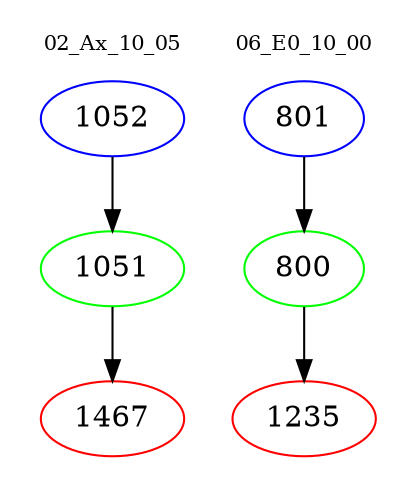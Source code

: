 digraph{
subgraph cluster_0 {
color = white
label = "02_Ax_10_05";
fontsize=10;
T0_1052 [label="1052", color="blue"]
T0_1052 -> T0_1051 [color="black"]
T0_1051 [label="1051", color="green"]
T0_1051 -> T0_1467 [color="black"]
T0_1467 [label="1467", color="red"]
}
subgraph cluster_1 {
color = white
label = "06_E0_10_00";
fontsize=10;
T1_801 [label="801", color="blue"]
T1_801 -> T1_800 [color="black"]
T1_800 [label="800", color="green"]
T1_800 -> T1_1235 [color="black"]
T1_1235 [label="1235", color="red"]
}
}
